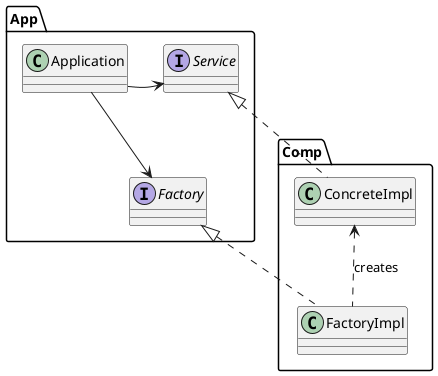 @startuml
package App {
class Application
interface Service
Interface Factory
}
package Comp {
class FactoryImpl
class ConcreteImpl
}

Application --> Factory
Application --> Service

Application -[hidden] Service

Service <|.. ConcreteImpl
Factory <|.. FactoryImpl

ConcreteImpl <.. FactoryImpl : creates

@enduml
